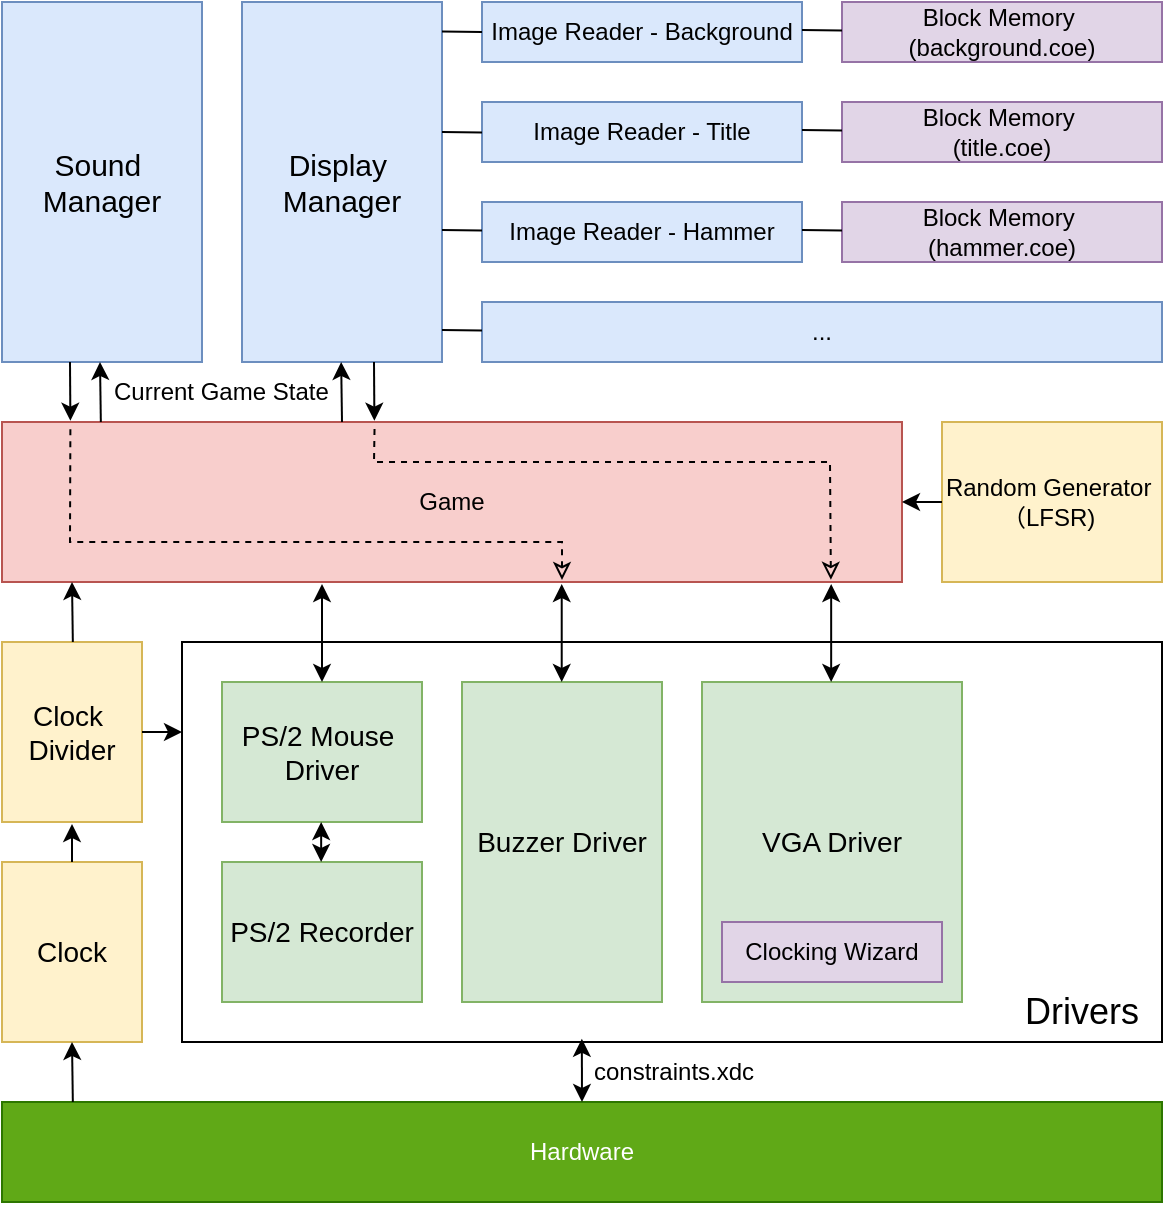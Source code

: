 <mxfile version="27.0.9">
  <diagram name="第 1 页" id="umBSjE5xxVDXMMB-VYh8">
    <mxGraphModel dx="1213" dy="828" grid="1" gridSize="10" guides="1" tooltips="1" connect="1" arrows="1" fold="1" page="1" pageScale="1" pageWidth="827" pageHeight="1169" background="#FFFFFF" math="0" shadow="0">
      <root>
        <mxCell id="0" />
        <mxCell id="1" parent="0" />
        <mxCell id="EXmv1LLUtFSQL_-cPjJT-1" value="Display&amp;nbsp;&lt;br&gt;Manager" style="rounded=0;fillColor=#dae8fc;strokeColor=#6c8ebf;fontSize=15;whiteSpace=wrap;html=1;" parent="1" vertex="1">
          <mxGeometry x="130" y="10" width="100" height="180" as="geometry" />
        </mxCell>
        <mxCell id="EXmv1LLUtFSQL_-cPjJT-2" value="Image Reader - Background" style="rounded=0;fillColor=#dae8fc;strokeColor=#6c8ebf;whiteSpace=wrap;html=1;" parent="1" vertex="1">
          <mxGeometry x="250" y="10" width="160" height="30" as="geometry" />
        </mxCell>
        <mxCell id="EXmv1LLUtFSQL_-cPjJT-3" value="Block Memory&amp;nbsp;&lt;br&gt;(background.coe)" style="rounded=0;fillColor=#e1d5e7;strokeColor=#9673a6;whiteSpace=wrap;html=1;" parent="1" vertex="1">
          <mxGeometry x="430" y="10" width="160" height="30" as="geometry" />
        </mxCell>
        <mxCell id="EXmv1LLUtFSQL_-cPjJT-4" value="Image Reader - Title" style="rounded=0;fillColor=#dae8fc;strokeColor=#6c8ebf;whiteSpace=wrap;html=1;" parent="1" vertex="1">
          <mxGeometry x="250" y="60" width="160" height="30" as="geometry" />
        </mxCell>
        <mxCell id="EXmv1LLUtFSQL_-cPjJT-5" value="Block Memory&amp;nbsp;&lt;br&gt;(title.coe)" style="rounded=0;fillColor=#e1d5e7;strokeColor=#9673a6;whiteSpace=wrap;html=1;" parent="1" vertex="1">
          <mxGeometry x="430" y="60" width="160" height="30" as="geometry" />
        </mxCell>
        <mxCell id="EXmv1LLUtFSQL_-cPjJT-6" value="Image Reader - Hammer" style="rounded=0;fillColor=#dae8fc;strokeColor=#6c8ebf;whiteSpace=wrap;html=1;" parent="1" vertex="1">
          <mxGeometry x="250" y="110" width="160" height="30" as="geometry" />
        </mxCell>
        <mxCell id="EXmv1LLUtFSQL_-cPjJT-7" value="Block Memory&amp;nbsp;&lt;br&gt;(hammer.coe)" style="rounded=0;fillColor=#e1d5e7;strokeColor=#9673a6;whiteSpace=wrap;html=1;" parent="1" vertex="1">
          <mxGeometry x="430" y="110" width="160" height="30" as="geometry" />
        </mxCell>
        <mxCell id="EXmv1LLUtFSQL_-cPjJT-13" value="" style="endArrow=none;rounded=0;html=1;" parent="1" edge="1">
          <mxGeometry width="50" height="50" relative="1" as="geometry">
            <mxPoint x="230" y="24.8" as="sourcePoint" />
            <mxPoint x="250" y="25" as="targetPoint" />
          </mxGeometry>
        </mxCell>
        <mxCell id="EXmv1LLUtFSQL_-cPjJT-16" value="" style="endArrow=none;rounded=0;html=1;" parent="1" edge="1">
          <mxGeometry width="50" height="50" relative="1" as="geometry">
            <mxPoint x="230" y="75" as="sourcePoint" />
            <mxPoint x="250" y="75.2" as="targetPoint" />
          </mxGeometry>
        </mxCell>
        <mxCell id="EXmv1LLUtFSQL_-cPjJT-17" value="" style="endArrow=none;rounded=0;html=1;" parent="1" edge="1">
          <mxGeometry width="50" height="50" relative="1" as="geometry">
            <mxPoint x="230" y="124" as="sourcePoint" />
            <mxPoint x="250" y="124.2" as="targetPoint" />
          </mxGeometry>
        </mxCell>
        <mxCell id="EXmv1LLUtFSQL_-cPjJT-18" value="" style="endArrow=none;rounded=0;html=1;" parent="1" edge="1">
          <mxGeometry width="50" height="50" relative="1" as="geometry">
            <mxPoint x="410" y="124" as="sourcePoint" />
            <mxPoint x="430" y="124.2" as="targetPoint" />
          </mxGeometry>
        </mxCell>
        <mxCell id="EXmv1LLUtFSQL_-cPjJT-19" value="" style="endArrow=none;rounded=0;html=1;" parent="1" edge="1">
          <mxGeometry width="50" height="50" relative="1" as="geometry">
            <mxPoint x="410" y="24" as="sourcePoint" />
            <mxPoint x="430" y="24.2" as="targetPoint" />
          </mxGeometry>
        </mxCell>
        <mxCell id="EXmv1LLUtFSQL_-cPjJT-20" value="" style="endArrow=none;rounded=0;html=1;" parent="1" edge="1">
          <mxGeometry width="50" height="50" relative="1" as="geometry">
            <mxPoint x="410" y="74" as="sourcePoint" />
            <mxPoint x="430" y="74.2" as="targetPoint" />
          </mxGeometry>
        </mxCell>
        <mxCell id="EXmv1LLUtFSQL_-cPjJT-21" value="..." style="rounded=0;fillColor=#dae8fc;strokeColor=#6c8ebf;whiteSpace=wrap;html=1;" parent="1" vertex="1">
          <mxGeometry x="250" y="160" width="340" height="30" as="geometry" />
        </mxCell>
        <mxCell id="EXmv1LLUtFSQL_-cPjJT-22" value="" style="endArrow=none;rounded=0;html=1;" parent="1" edge="1">
          <mxGeometry width="50" height="50" relative="1" as="geometry">
            <mxPoint x="230" y="174" as="sourcePoint" />
            <mxPoint x="250" y="174.2" as="targetPoint" />
          </mxGeometry>
        </mxCell>
        <mxCell id="EXmv1LLUtFSQL_-cPjJT-24" value="Game" style="rounded=0;fillColor=#f8cecc;strokeColor=#b85450;whiteSpace=wrap;html=1;" parent="1" vertex="1">
          <mxGeometry x="10" y="220" width="450" height="80" as="geometry" />
        </mxCell>
        <mxCell id="EXmv1LLUtFSQL_-cPjJT-26" value="Sound&amp;nbsp;&lt;br&gt;Manager" style="rounded=0;fillColor=#dae8fc;strokeColor=#6c8ebf;fontSize=15;whiteSpace=wrap;html=1;" parent="1" vertex="1">
          <mxGeometry x="10" y="10" width="100" height="180" as="geometry" />
        </mxCell>
        <mxCell id="EXmv1LLUtFSQL_-cPjJT-29" value="Current Game State" style="text;strokeColor=none;fillColor=none;align=left;verticalAlign=middle;spacingLeft=4;spacingRight=4;overflow=hidden;points=[[0,0.5],[1,0.5]];portConstraint=eastwest;rotatable=0;whiteSpace=wrap;html=1;" parent="1" vertex="1">
          <mxGeometry x="60" y="190" width="120" height="30" as="geometry" />
        </mxCell>
        <mxCell id="EXmv1LLUtFSQL_-cPjJT-30" value="" style="endArrow=classic;rounded=0;entryX=0.5;entryY=1;entryDx=0;entryDy=0;html=1;" parent="1" edge="1">
          <mxGeometry width="50" height="50" relative="1" as="geometry">
            <mxPoint x="180" y="220" as="sourcePoint" />
            <mxPoint x="179.58" y="190" as="targetPoint" />
          </mxGeometry>
        </mxCell>
        <mxCell id="EXmv1LLUtFSQL_-cPjJT-31" value="" style="endArrow=classic;rounded=0;entryX=0.5;entryY=1;entryDx=0;entryDy=0;html=1;" parent="1" edge="1">
          <mxGeometry width="50" height="50" relative="1" as="geometry">
            <mxPoint x="59.42" y="220" as="sourcePoint" />
            <mxPoint x="59" y="190" as="targetPoint" />
          </mxGeometry>
        </mxCell>
        <mxCell id="EXmv1LLUtFSQL_-cPjJT-32" value="" style="rounded=0;align=left;fillColor=none;whiteSpace=wrap;html=1;" parent="1" vertex="1">
          <mxGeometry x="100" y="330" width="490" height="200" as="geometry" />
        </mxCell>
        <mxCell id="EXmv1LLUtFSQL_-cPjJT-33" value="Drivers" style="text;strokeColor=none;fillColor=none;align=center;verticalAlign=middle;spacingLeft=4;spacingRight=4;overflow=hidden;points=[[0,0.5],[1,0.5]];portConstraint=eastwest;rotatable=0;fontSize=18;whiteSpace=wrap;html=1;" parent="1" vertex="1">
          <mxGeometry x="510" y="500" width="80" height="30" as="geometry" />
        </mxCell>
        <mxCell id="EXmv1LLUtFSQL_-cPjJT-36" value="Hardware" style="rounded=0;fillColor=#60a917;fontColor=#ffffff;strokeColor=#2D7600;whiteSpace=wrap;html=1;" parent="1" vertex="1">
          <mxGeometry x="10" y="560" width="580" height="50" as="geometry" />
        </mxCell>
        <mxCell id="EXmv1LLUtFSQL_-cPjJT-37" value="" style="endArrow=classic;startArrow=classic;rounded=0;exitX=0.5;exitY=0;exitDx=0;exitDy=0;entryX=0.408;entryY=0.992;entryDx=0;entryDy=0;entryPerimeter=0;html=1;" parent="1" source="EXmv1LLUtFSQL_-cPjJT-36" target="EXmv1LLUtFSQL_-cPjJT-32" edge="1">
          <mxGeometry width="50" height="50" relative="1" as="geometry">
            <mxPoint x="310" y="550" as="sourcePoint" />
            <mxPoint x="360" y="500" as="targetPoint" />
          </mxGeometry>
        </mxCell>
        <mxCell id="EXmv1LLUtFSQL_-cPjJT-38" value="constraints.xdc" style="text;strokeColor=none;fillColor=none;align=left;verticalAlign=middle;spacingLeft=4;spacingRight=4;overflow=hidden;points=[[0,0.5],[1,0.5]];portConstraint=eastwest;rotatable=0;whiteSpace=wrap;html=1;" parent="1" vertex="1">
          <mxGeometry x="300" y="530" width="90" height="30" as="geometry" />
        </mxCell>
        <mxCell id="EXmv1LLUtFSQL_-cPjJT-39" value="PS/2 Recorder" style="rounded=0;fillColor=#d5e8d4;strokeColor=#82b366;fontSize=14;whiteSpace=wrap;html=1;" parent="1" vertex="1">
          <mxGeometry x="120" y="440" width="100" height="70" as="geometry" />
        </mxCell>
        <mxCell id="EXmv1LLUtFSQL_-cPjJT-40" value="PS/2 Mouse&amp;nbsp;&lt;br&gt;Driver" style="rounded=0;fillColor=#d5e8d4;strokeColor=#82b366;fontSize=14;whiteSpace=wrap;html=1;" parent="1" vertex="1">
          <mxGeometry x="120" y="350" width="100" height="70" as="geometry" />
        </mxCell>
        <mxCell id="EXmv1LLUtFSQL_-cPjJT-45" value="" style="endArrow=classic;startArrow=classic;rounded=0;html=1;" parent="1" edge="1">
          <mxGeometry width="50" height="50" relative="1" as="geometry">
            <mxPoint x="169.58" y="440" as="sourcePoint" />
            <mxPoint x="169.58" y="420" as="targetPoint" />
          </mxGeometry>
        </mxCell>
        <mxCell id="EXmv1LLUtFSQL_-cPjJT-46" value="Buzzer Driver" style="rounded=0;fillColor=#d5e8d4;strokeColor=#82b366;fontSize=14;whiteSpace=wrap;html=1;" parent="1" vertex="1">
          <mxGeometry x="240" y="350" width="100" height="160" as="geometry" />
        </mxCell>
        <mxCell id="EXmv1LLUtFSQL_-cPjJT-47" value="" style="endArrow=classic;startArrow=classic;rounded=0;exitX=0.5;exitY=0;exitDx=0;exitDy=0;html=1;" parent="1" edge="1">
          <mxGeometry width="50" height="50" relative="1" as="geometry">
            <mxPoint x="289.86" y="350" as="sourcePoint" />
            <mxPoint x="289.86" y="301" as="targetPoint" />
          </mxGeometry>
        </mxCell>
        <mxCell id="EXmv1LLUtFSQL_-cPjJT-49" value="VGA Driver" style="rounded=0;fillColor=#d5e8d4;strokeColor=#82b366;fontSize=14;whiteSpace=wrap;html=1;" parent="1" vertex="1">
          <mxGeometry x="360" y="350" width="130" height="160" as="geometry" />
        </mxCell>
        <mxCell id="EXmv1LLUtFSQL_-cPjJT-51" value="" style="endArrow=classic;startArrow=classic;rounded=0;exitX=0.5;exitY=0;exitDx=0;exitDy=0;html=1;" parent="1" edge="1">
          <mxGeometry width="50" height="50" relative="1" as="geometry">
            <mxPoint x="424.58" y="350" as="sourcePoint" />
            <mxPoint x="424.58" y="301" as="targetPoint" />
          </mxGeometry>
        </mxCell>
        <mxCell id="EXmv1LLUtFSQL_-cPjJT-52" value="Clocking Wizard" style="rounded=0;fillColor=#e1d5e7;strokeColor=#9673a6;whiteSpace=wrap;html=1;" parent="1" vertex="1">
          <mxGeometry x="370" y="470" width="110" height="30" as="geometry" />
        </mxCell>
        <mxCell id="EXmv1LLUtFSQL_-cPjJT-53" value="Random Generator&amp;nbsp;&lt;br&gt;（LFSR)&amp;nbsp;" style="rounded=0;fillColor=#fff2cc;strokeColor=#d6b656;whiteSpace=wrap;html=1;" parent="1" vertex="1">
          <mxGeometry x="480" y="220" width="110" height="80" as="geometry" />
        </mxCell>
        <mxCell id="EXmv1LLUtFSQL_-cPjJT-54" value="" style="endArrow=classic;rounded=0;exitX=0;exitY=0.5;exitDx=0;exitDy=0;entryX=1;entryY=0.5;entryDx=0;entryDy=0;html=1;" parent="1" source="EXmv1LLUtFSQL_-cPjJT-53" target="EXmv1LLUtFSQL_-cPjJT-24" edge="1">
          <mxGeometry width="50" height="50" relative="1" as="geometry">
            <mxPoint x="310" y="430" as="sourcePoint" />
            <mxPoint x="360" y="380" as="targetPoint" />
          </mxGeometry>
        </mxCell>
        <mxCell id="EXmv1LLUtFSQL_-cPjJT-58" value="" style="endArrow=classic;startArrow=classic;rounded=0;exitX=0.5;exitY=0;exitDx=0;exitDy=0;html=1;" parent="1" edge="1">
          <mxGeometry width="50" height="50" relative="1" as="geometry">
            <mxPoint x="170" y="350" as="sourcePoint" />
            <mxPoint x="170" y="301" as="targetPoint" />
          </mxGeometry>
        </mxCell>
        <mxCell id="EXmv1LLUtFSQL_-cPjJT-61" value="Clock" style="rounded=0;fontSize=14;fillColor=#fff2cc;strokeColor=#d6b656;whiteSpace=wrap;html=1;" parent="1" vertex="1">
          <mxGeometry x="10" y="440" width="70" height="90" as="geometry" />
        </mxCell>
        <mxCell id="EXmv1LLUtFSQL_-cPjJT-63" value="Clock&amp;nbsp;&lt;br&gt;Divider" style="rounded=0;fontSize=14;fillColor=#fff2cc;strokeColor=#d6b656;whiteSpace=wrap;html=1;" parent="1" vertex="1">
          <mxGeometry x="10" y="330" width="70" height="90" as="geometry" />
        </mxCell>
        <mxCell id="EXmv1LLUtFSQL_-cPjJT-65" value="" style="endArrow=classic;rounded=0;entryX=0.5;entryY=1;entryDx=0;entryDy=0;html=1;" parent="1" edge="1">
          <mxGeometry width="50" height="50" relative="1" as="geometry">
            <mxPoint x="45.42" y="560" as="sourcePoint" />
            <mxPoint x="45" y="530" as="targetPoint" />
          </mxGeometry>
        </mxCell>
        <mxCell id="EXmv1LLUtFSQL_-cPjJT-67" value="" style="endArrow=classic;rounded=0;entryX=0.5;entryY=1;entryDx=0;entryDy=0;html=1;" parent="1" edge="1">
          <mxGeometry width="50" height="50" relative="1" as="geometry">
            <mxPoint x="45" y="440" as="sourcePoint" />
            <mxPoint x="45" y="421" as="targetPoint" />
          </mxGeometry>
        </mxCell>
        <mxCell id="EXmv1LLUtFSQL_-cPjJT-70" value="" style="endArrow=classic;rounded=0;entryX=0.5;entryY=1;entryDx=0;entryDy=0;html=1;" parent="1" edge="1">
          <mxGeometry width="50" height="50" relative="1" as="geometry">
            <mxPoint x="45.42" y="330" as="sourcePoint" />
            <mxPoint x="45" y="300" as="targetPoint" />
          </mxGeometry>
        </mxCell>
        <mxCell id="EXmv1LLUtFSQL_-cPjJT-71" value="" style="endArrow=classic;rounded=0;exitX=1;exitY=0.5;exitDx=0;exitDy=0;html=1;" parent="1" source="EXmv1LLUtFSQL_-cPjJT-63" edge="1">
          <mxGeometry width="50" height="50" relative="1" as="geometry">
            <mxPoint x="80.42" y="440" as="sourcePoint" />
            <mxPoint x="100" y="375" as="targetPoint" />
          </mxGeometry>
        </mxCell>
        <mxCell id="AC6dSLRoPFVxvl-NGxF--3" value="" style="endArrow=classic;rounded=0;exitX=0.25;exitY=1;exitDx=0;exitDy=0;entryX=0.056;entryY=-0.008;entryDx=0;entryDy=0;entryPerimeter=0;html=1;" parent="1" edge="1">
          <mxGeometry width="50" height="50" relative="1" as="geometry">
            <mxPoint x="44" y="190" as="sourcePoint" />
            <mxPoint x="44.2" y="219.36" as="targetPoint" />
          </mxGeometry>
        </mxCell>
        <mxCell id="AC6dSLRoPFVxvl-NGxF--4" value="" style="endArrow=classic;rounded=0;exitX=0.25;exitY=1;exitDx=0;exitDy=0;entryX=0.056;entryY=-0.008;entryDx=0;entryDy=0;entryPerimeter=0;html=1;" parent="1" edge="1">
          <mxGeometry width="50" height="50" relative="1" as="geometry">
            <mxPoint x="196" y="190" as="sourcePoint" />
            <mxPoint x="196.2" y="219.36" as="targetPoint" />
          </mxGeometry>
        </mxCell>
        <mxCell id="AC6dSLRoPFVxvl-NGxF--8" value="" style="endArrow=none;rounded=0;entryX=0.076;entryY=0.009;entryDx=0;entryDy=0;entryPerimeter=0;startArrow=classic;startFill=0;dashed=1;html=1;" parent="1" target="EXmv1LLUtFSQL_-cPjJT-24" edge="1">
          <mxGeometry width="50" height="50" relative="1" as="geometry">
            <mxPoint x="290" y="299" as="sourcePoint" />
            <mxPoint x="190" y="240" as="targetPoint" />
            <Array as="points">
              <mxPoint x="290" y="280" />
              <mxPoint x="44" y="280" />
            </Array>
          </mxGeometry>
        </mxCell>
        <mxCell id="AC6dSLRoPFVxvl-NGxF--9" value="" style="endArrow=none;rounded=0;entryX=0.414;entryY=0.016;entryDx=0;entryDy=0;entryPerimeter=0;startArrow=classic;startFill=0;dashed=1;exitX=0.921;exitY=0.986;exitDx=0;exitDy=0;exitPerimeter=0;html=1;" parent="1" source="EXmv1LLUtFSQL_-cPjJT-24" target="EXmv1LLUtFSQL_-cPjJT-24" edge="1">
          <mxGeometry width="50" height="50" relative="1" as="geometry">
            <mxPoint x="426" y="299" as="sourcePoint" />
            <mxPoint x="180" y="221" as="targetPoint" />
            <Array as="points">
              <mxPoint x="424" y="240" />
              <mxPoint x="196" y="240" />
            </Array>
          </mxGeometry>
        </mxCell>
      </root>
    </mxGraphModel>
  </diagram>
</mxfile>
